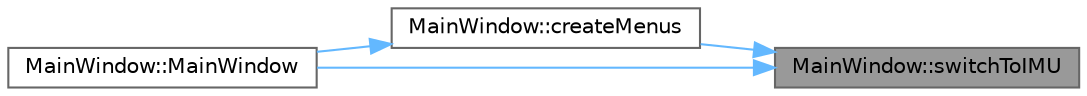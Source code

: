digraph "MainWindow::switchToIMU"
{
 // LATEX_PDF_SIZE
  bgcolor="transparent";
  edge [fontname=Helvetica,fontsize=10,labelfontname=Helvetica,labelfontsize=10];
  node [fontname=Helvetica,fontsize=10,shape=box,height=0.2,width=0.4];
  rankdir="RL";
  Node1 [id="Node000001",label="MainWindow::switchToIMU",height=0.2,width=0.4,color="gray40", fillcolor="grey60", style="filled", fontcolor="black",tooltip="Sygnał emitowany w celu przełączenia widoku na wizualizację IMU."];
  Node1 -> Node2 [id="edge1_Node000001_Node000002",dir="back",color="steelblue1",style="solid",tooltip=" "];
  Node2 [id="Node000002",label="MainWindow::createMenus",height=0.2,width=0.4,color="grey40", fillcolor="white", style="filled",URL="$class_main_window.html#aa4907b0251d305659e403c62921ef331",tooltip="Tworzy i konfiguruje paski menu aplikacji."];
  Node2 -> Node3 [id="edge2_Node000002_Node000003",dir="back",color="steelblue1",style="solid",tooltip=" "];
  Node3 [id="Node000003",label="MainWindow::MainWindow",height=0.2,width=0.4,color="grey40", fillcolor="white", style="filled",URL="$class_main_window.html#a996c5a2b6f77944776856f08ec30858d",tooltip="Konstruktor klasy MainWindow."];
  Node1 -> Node3 [id="edge3_Node000001_Node000003",dir="back",color="steelblue1",style="solid",tooltip=" "];
}
